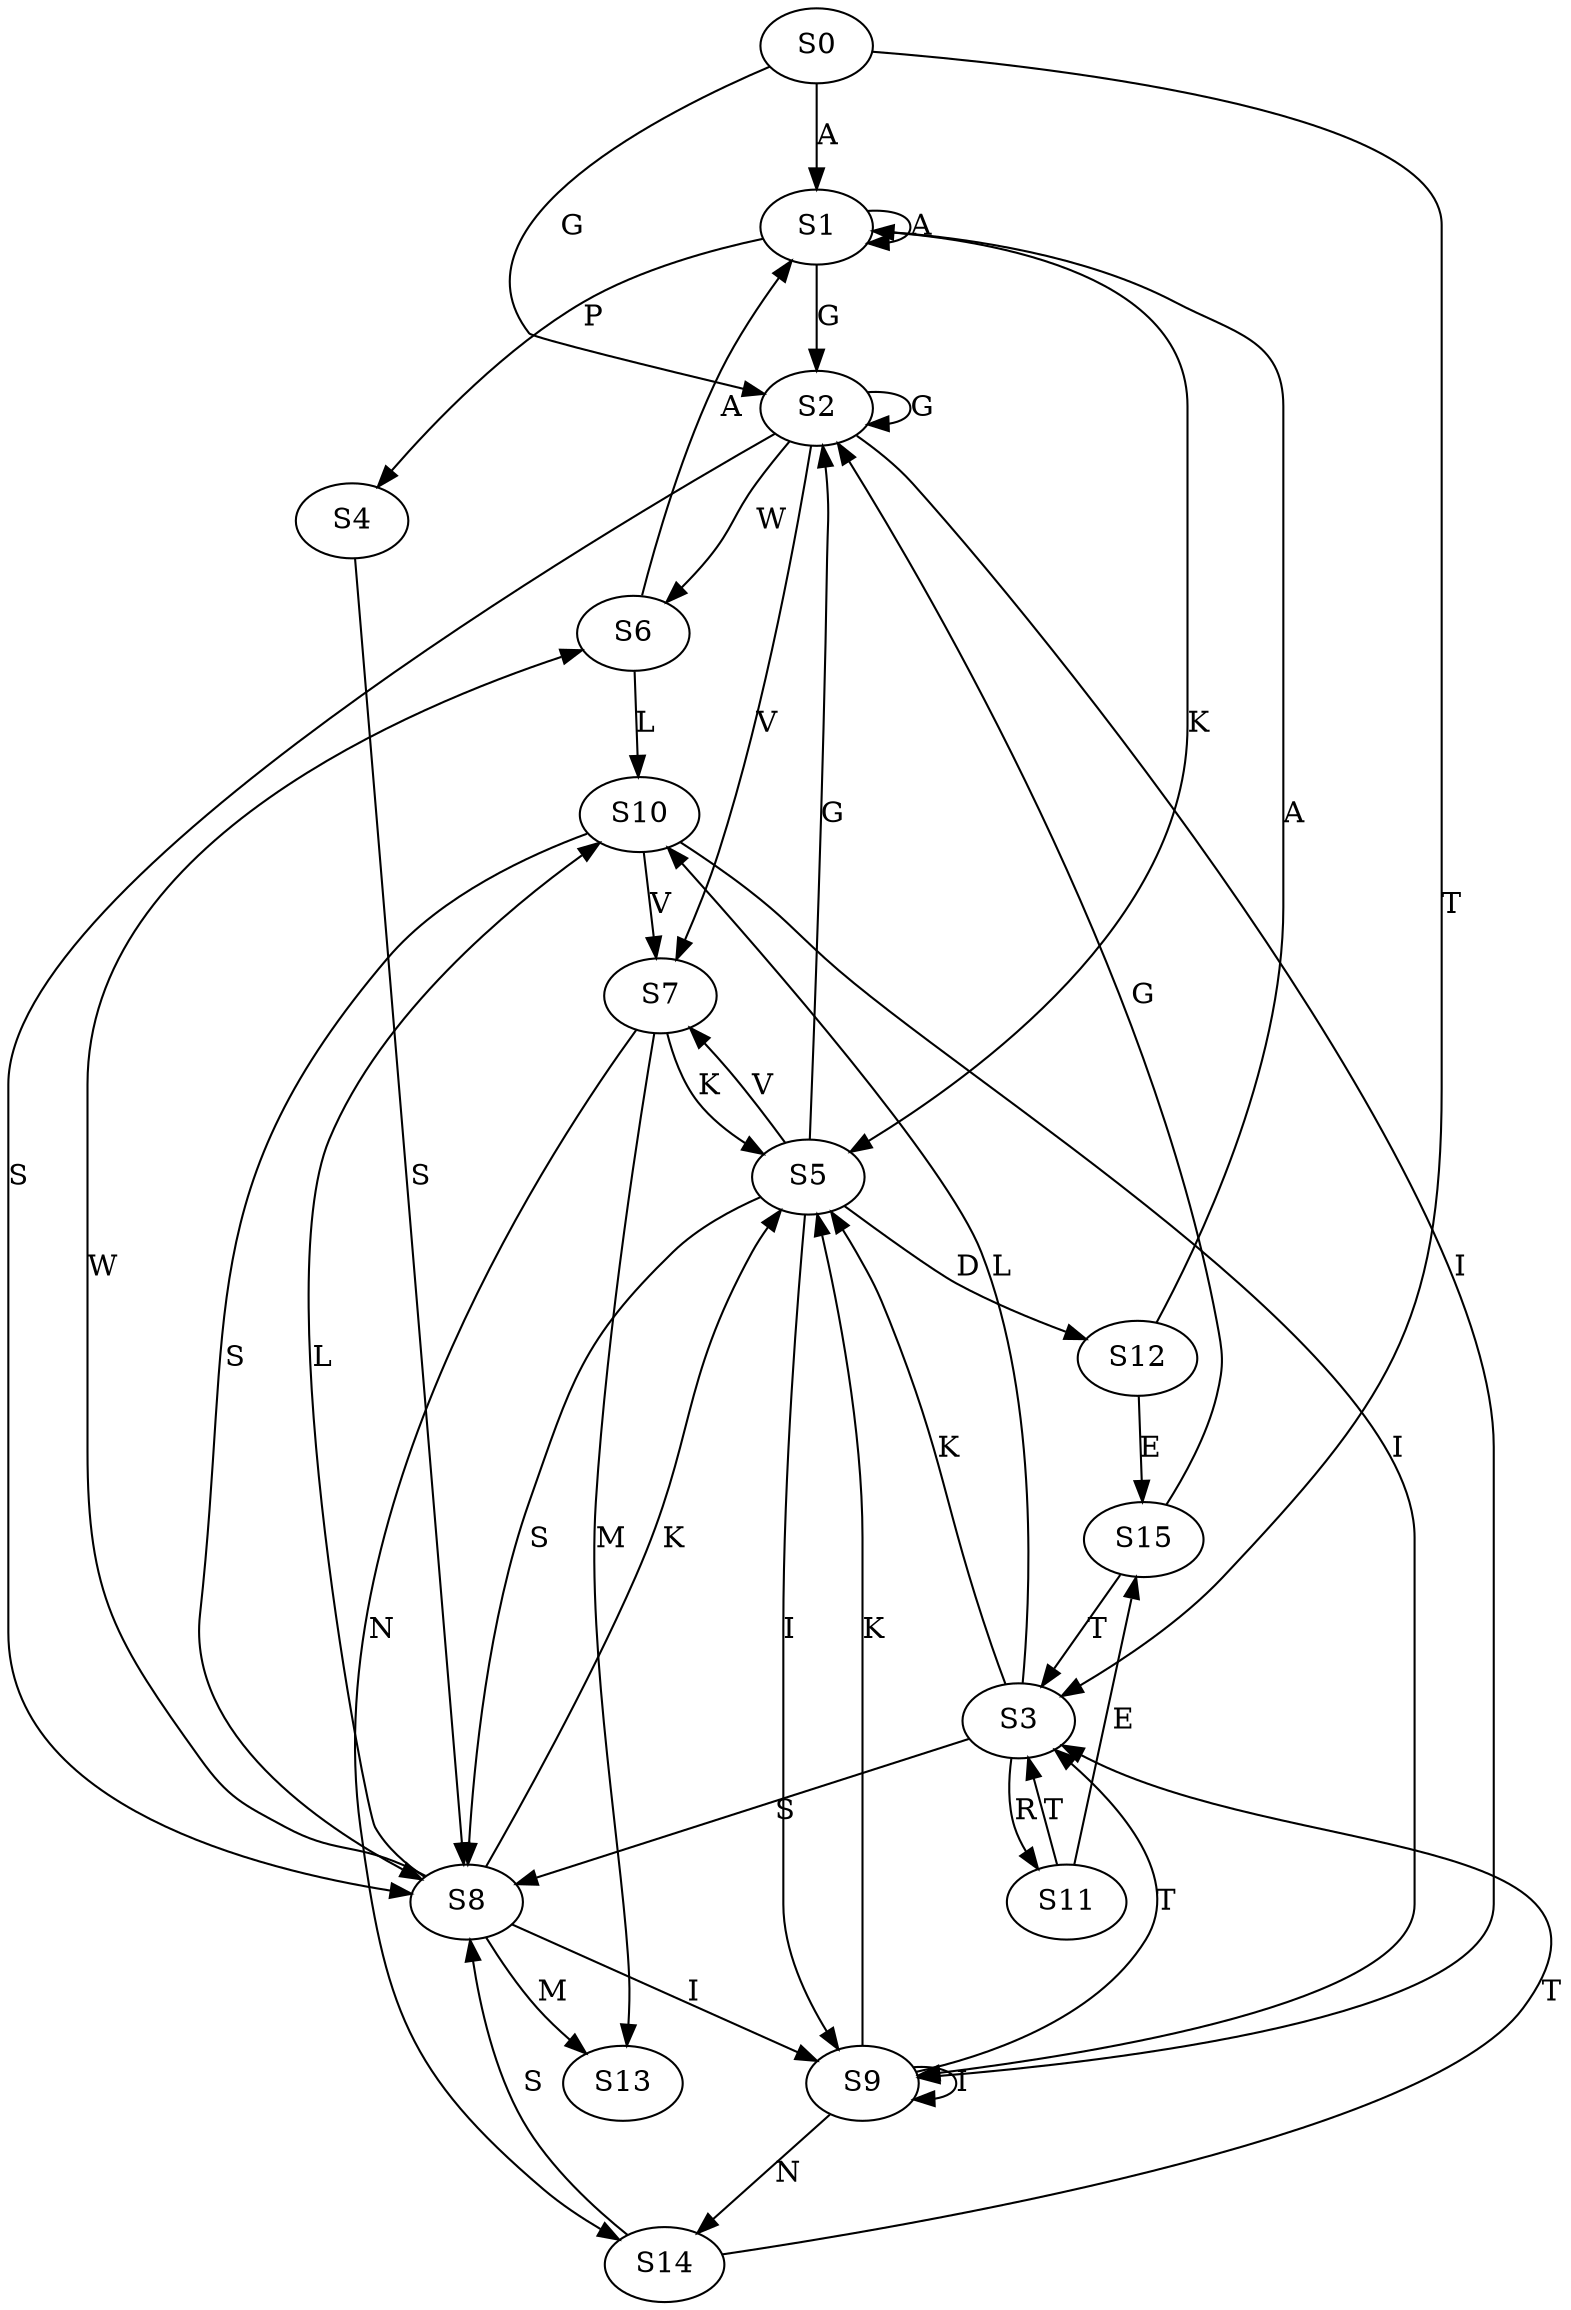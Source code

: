 strict digraph  {
	S0 -> S1 [ label = A ];
	S0 -> S2 [ label = G ];
	S0 -> S3 [ label = T ];
	S1 -> S4 [ label = P ];
	S1 -> S5 [ label = K ];
	S1 -> S1 [ label = A ];
	S1 -> S2 [ label = G ];
	S2 -> S6 [ label = W ];
	S2 -> S7 [ label = V ];
	S2 -> S8 [ label = S ];
	S2 -> S9 [ label = I ];
	S2 -> S2 [ label = G ];
	S3 -> S5 [ label = K ];
	S3 -> S10 [ label = L ];
	S3 -> S11 [ label = R ];
	S3 -> S8 [ label = S ];
	S4 -> S8 [ label = S ];
	S5 -> S12 [ label = D ];
	S5 -> S7 [ label = V ];
	S5 -> S2 [ label = G ];
	S5 -> S9 [ label = I ];
	S5 -> S8 [ label = S ];
	S6 -> S1 [ label = A ];
	S6 -> S10 [ label = L ];
	S7 -> S13 [ label = M ];
	S7 -> S14 [ label = N ];
	S7 -> S5 [ label = K ];
	S8 -> S10 [ label = L ];
	S8 -> S5 [ label = K ];
	S8 -> S13 [ label = M ];
	S8 -> S6 [ label = W ];
	S8 -> S9 [ label = I ];
	S9 -> S14 [ label = N ];
	S9 -> S5 [ label = K ];
	S9 -> S3 [ label = T ];
	S9 -> S9 [ label = I ];
	S10 -> S7 [ label = V ];
	S10 -> S8 [ label = S ];
	S10 -> S9 [ label = I ];
	S11 -> S3 [ label = T ];
	S11 -> S15 [ label = E ];
	S12 -> S1 [ label = A ];
	S12 -> S15 [ label = E ];
	S14 -> S3 [ label = T ];
	S14 -> S8 [ label = S ];
	S15 -> S2 [ label = G ];
	S15 -> S3 [ label = T ];
}
